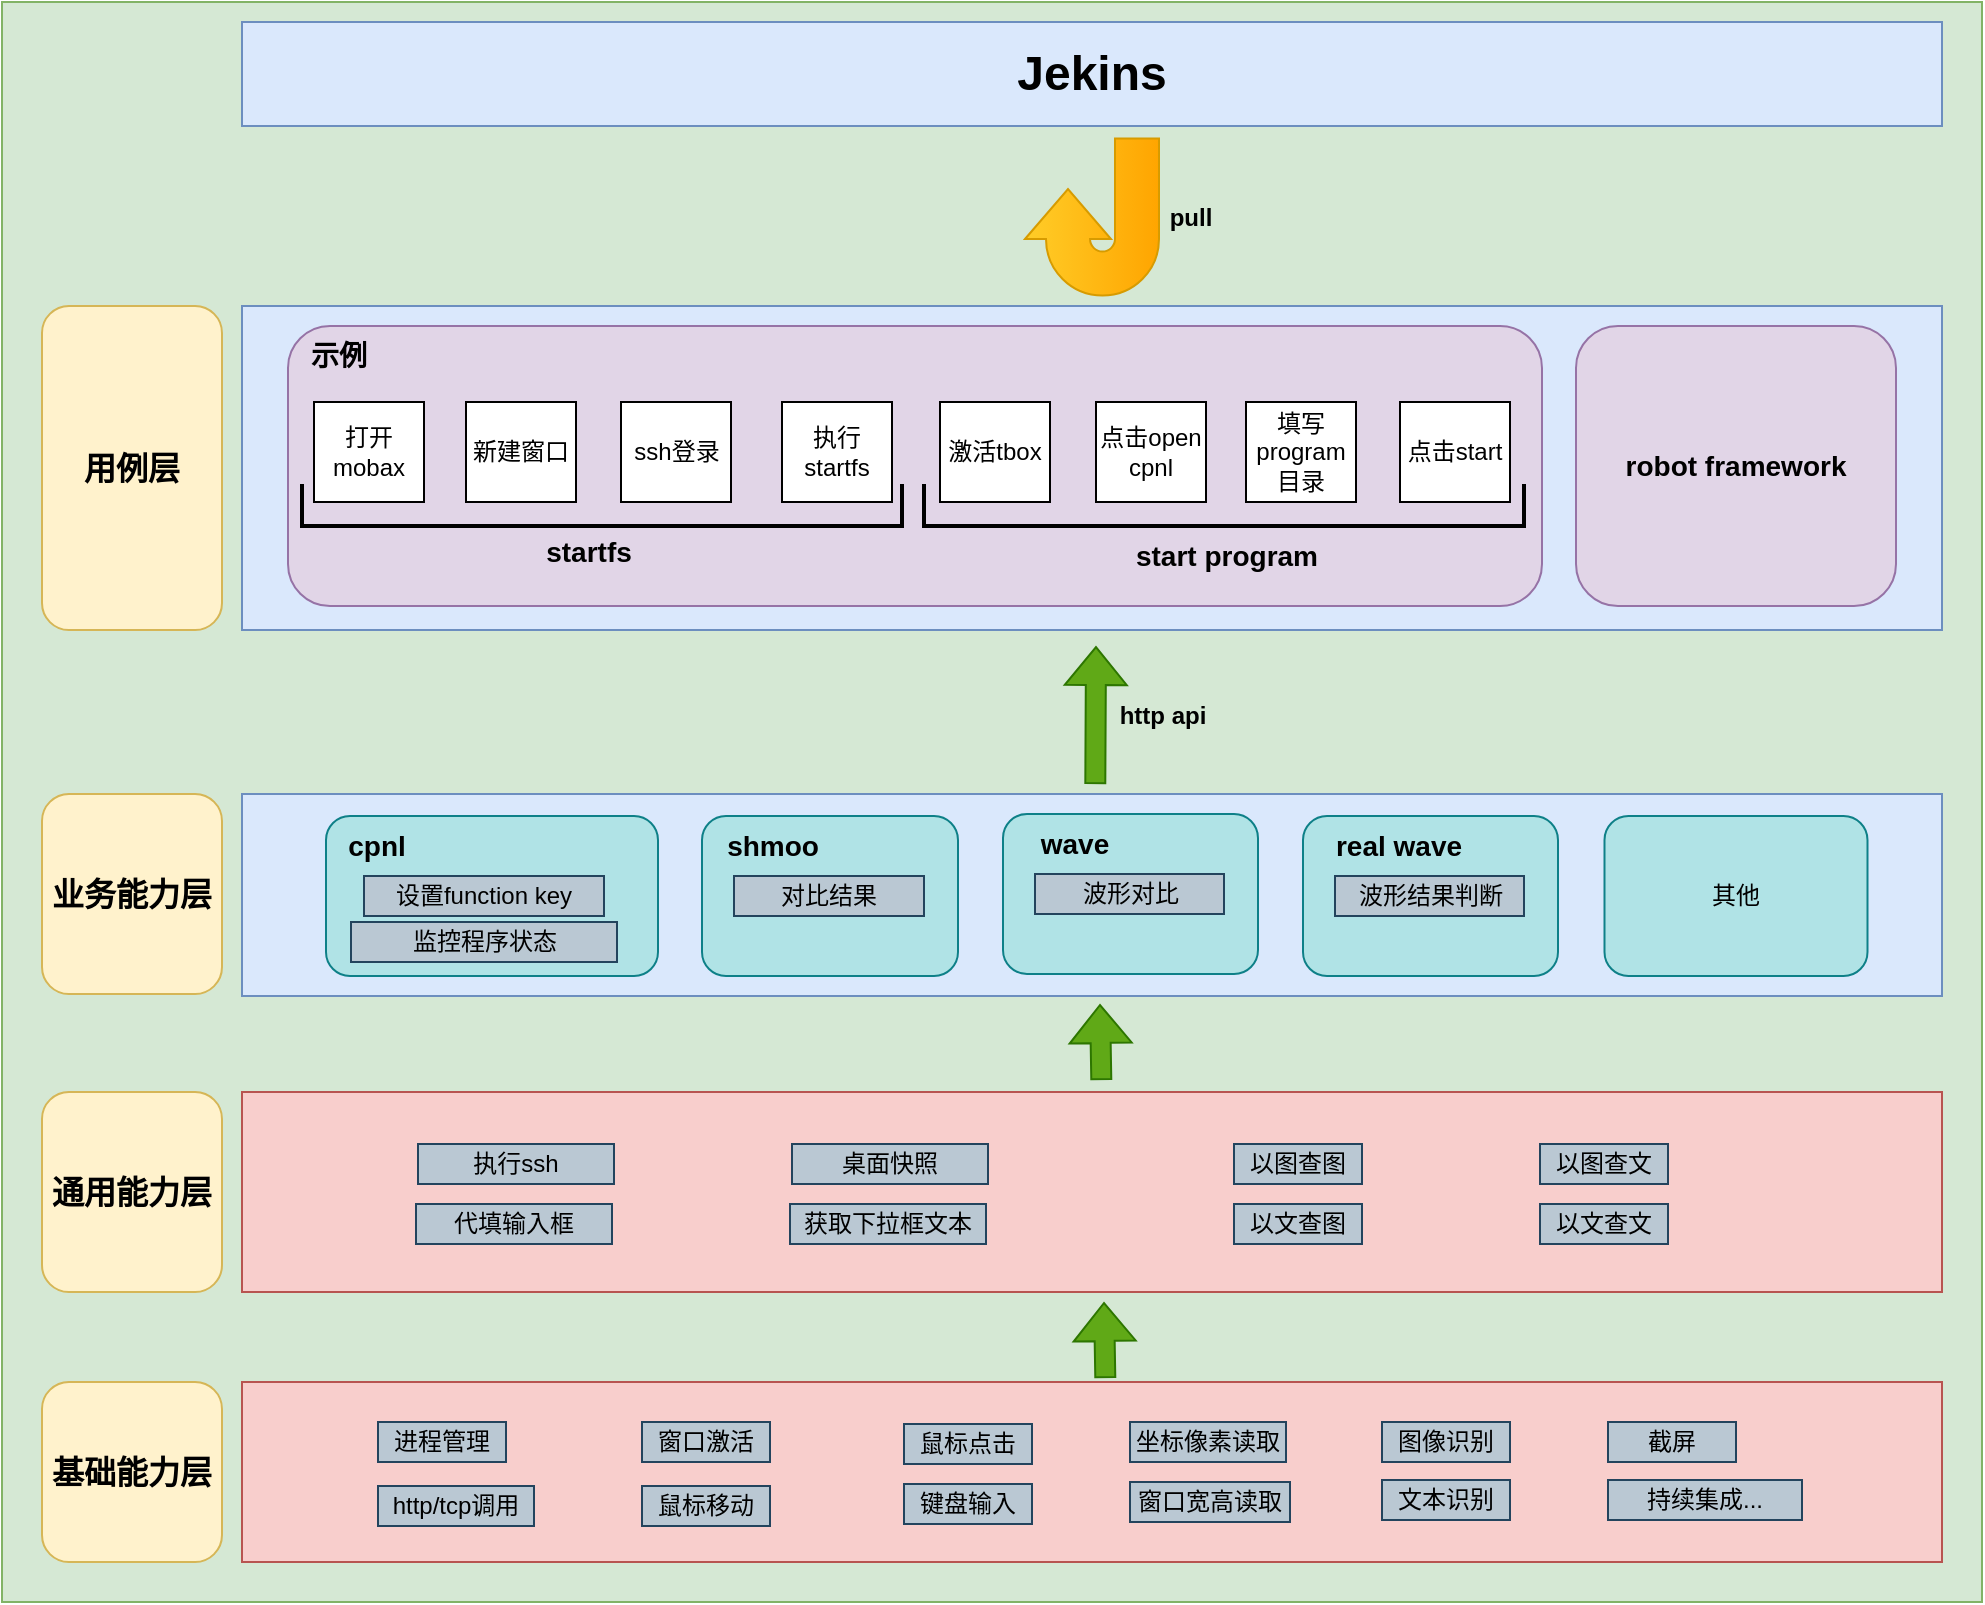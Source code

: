 <mxfile version="26.0.15">
  <diagram name="第 1 页" id="DEmpop7KBxRRByBiiz_0">
    <mxGraphModel dx="1434" dy="814" grid="1" gridSize="10" guides="1" tooltips="1" connect="1" arrows="1" fold="1" page="1" pageScale="1" pageWidth="827" pageHeight="1169" math="0" shadow="0">
      <root>
        <mxCell id="0" />
        <mxCell id="1" parent="0" />
        <mxCell id="naxF8TnlvG9lC6vvGT33-1" value="" style="rounded=0;whiteSpace=wrap;html=1;fillColor=#d5e8d4;strokeColor=#82b366;" parent="1" vertex="1">
          <mxGeometry x="190" y="30" width="990" height="800" as="geometry" />
        </mxCell>
        <mxCell id="naxF8TnlvG9lC6vvGT33-3" value="" style="rounded=0;whiteSpace=wrap;html=1;fillColor=#f8cecc;strokeColor=#b85450;" parent="1" vertex="1">
          <mxGeometry x="310" y="720" width="850" height="90" as="geometry" />
        </mxCell>
        <mxCell id="naxF8TnlvG9lC6vvGT33-2" value="&lt;b&gt;&lt;font style=&quot;font-size: 16px;&quot;&gt;基础能力层&lt;/font&gt;&lt;/b&gt;" style="rounded=1;whiteSpace=wrap;html=1;fillColor=#fff2cc;strokeColor=#d6b656;" parent="1" vertex="1">
          <mxGeometry x="210" y="720" width="90" height="90" as="geometry" />
        </mxCell>
        <mxCell id="naxF8TnlvG9lC6vvGT33-6" value="鼠标点击" style="rounded=0;whiteSpace=wrap;html=1;fillColor=#bac8d3;strokeColor=#23445d;" parent="1" vertex="1">
          <mxGeometry x="641" y="741" width="64" height="20" as="geometry" />
        </mxCell>
        <mxCell id="naxF8TnlvG9lC6vvGT33-7" value="鼠标移动" style="rounded=0;whiteSpace=wrap;html=1;fillColor=#bac8d3;strokeColor=#23445d;" parent="1" vertex="1">
          <mxGeometry x="510" y="772" width="64" height="20" as="geometry" />
        </mxCell>
        <mxCell id="naxF8TnlvG9lC6vvGT33-9" value="键盘输入" style="rounded=0;whiteSpace=wrap;html=1;fillColor=#bac8d3;strokeColor=#23445d;" parent="1" vertex="1">
          <mxGeometry x="641" y="771" width="64" height="20" as="geometry" />
        </mxCell>
        <mxCell id="naxF8TnlvG9lC6vvGT33-11" value="截屏" style="rounded=0;whiteSpace=wrap;html=1;fillColor=#bac8d3;strokeColor=#23445d;" parent="1" vertex="1">
          <mxGeometry x="993" y="740" width="64" height="20" as="geometry" />
        </mxCell>
        <mxCell id="naxF8TnlvG9lC6vvGT33-14" value="进程管理" style="rounded=0;whiteSpace=wrap;html=1;fillColor=#bac8d3;strokeColor=#23445d;" parent="1" vertex="1">
          <mxGeometry x="378" y="740" width="64" height="20" as="geometry" />
        </mxCell>
        <mxCell id="naxF8TnlvG9lC6vvGT33-15" value="窗口激活" style="rounded=0;whiteSpace=wrap;html=1;fillColor=#bac8d3;strokeColor=#23445d;" parent="1" vertex="1">
          <mxGeometry x="510" y="740" width="64" height="20" as="geometry" />
        </mxCell>
        <mxCell id="naxF8TnlvG9lC6vvGT33-16" value="http/tcp调用" style="rounded=0;whiteSpace=wrap;html=1;fillColor=#bac8d3;strokeColor=#23445d;" parent="1" vertex="1">
          <mxGeometry x="378" y="772" width="78" height="20" as="geometry" />
        </mxCell>
        <mxCell id="naxF8TnlvG9lC6vvGT33-18" value="坐标像素读取" style="rounded=0;whiteSpace=wrap;html=1;fillColor=#bac8d3;strokeColor=#23445d;" parent="1" vertex="1">
          <mxGeometry x="754" y="740" width="78" height="20" as="geometry" />
        </mxCell>
        <mxCell id="naxF8TnlvG9lC6vvGT33-20" value="窗口宽高读取" style="rounded=0;whiteSpace=wrap;html=1;fillColor=#bac8d3;strokeColor=#23445d;" parent="1" vertex="1">
          <mxGeometry x="754" y="770" width="80" height="20" as="geometry" />
        </mxCell>
        <mxCell id="naxF8TnlvG9lC6vvGT33-24" value="图像识别" style="rounded=0;whiteSpace=wrap;html=1;fillColor=#bac8d3;strokeColor=#23445d;" parent="1" vertex="1">
          <mxGeometry x="880" y="740" width="64" height="20" as="geometry" />
        </mxCell>
        <mxCell id="naxF8TnlvG9lC6vvGT33-30" value="文本识别" style="rounded=0;whiteSpace=wrap;html=1;fillColor=#bac8d3;strokeColor=#23445d;" parent="1" vertex="1">
          <mxGeometry x="880" y="769" width="64" height="20" as="geometry" />
        </mxCell>
        <mxCell id="naxF8TnlvG9lC6vvGT33-34" value="&lt;b&gt;&lt;font style=&quot;font-size: 16px;&quot;&gt;通用能力层&lt;/font&gt;&lt;/b&gt;" style="rounded=1;whiteSpace=wrap;html=1;fillColor=#fff2cc;strokeColor=#d6b656;" parent="1" vertex="1">
          <mxGeometry x="210" y="575" width="90" height="100" as="geometry" />
        </mxCell>
        <mxCell id="naxF8TnlvG9lC6vvGT33-35" value="" style="rounded=0;whiteSpace=wrap;html=1;fillColor=#f8cecc;strokeColor=#b85450;" parent="1" vertex="1">
          <mxGeometry x="310" y="575" width="850" height="100" as="geometry" />
        </mxCell>
        <mxCell id="naxF8TnlvG9lC6vvGT33-36" value="" style="shape=flexArrow;endArrow=classic;html=1;rounded=0;exitX=0.489;exitY=0.017;exitDx=0;exitDy=0;exitPerimeter=0;fillColor=#60a917;strokeColor=#2D7600;" parent="1" edge="1">
          <mxGeometry width="50" height="50" relative="1" as="geometry">
            <mxPoint x="741.65" y="718.06" as="sourcePoint" />
            <mxPoint x="741" y="680" as="targetPoint" />
          </mxGeometry>
        </mxCell>
        <mxCell id="naxF8TnlvG9lC6vvGT33-38" value="以图查图" style="rounded=0;whiteSpace=wrap;html=1;fillColor=#bac8d3;strokeColor=#23445d;" parent="1" vertex="1">
          <mxGeometry x="806" y="601" width="64" height="20" as="geometry" />
        </mxCell>
        <mxCell id="naxF8TnlvG9lC6vvGT33-39" value="以图查文" style="rounded=0;whiteSpace=wrap;html=1;fillColor=#bac8d3;strokeColor=#23445d;" parent="1" vertex="1">
          <mxGeometry x="959" y="601" width="64" height="20" as="geometry" />
        </mxCell>
        <mxCell id="naxF8TnlvG9lC6vvGT33-41" value="以文查图" style="rounded=0;whiteSpace=wrap;html=1;fillColor=#bac8d3;strokeColor=#23445d;" parent="1" vertex="1">
          <mxGeometry x="806" y="631" width="64" height="20" as="geometry" />
        </mxCell>
        <mxCell id="naxF8TnlvG9lC6vvGT33-43" value="以文查文" style="rounded=0;whiteSpace=wrap;html=1;fillColor=#bac8d3;strokeColor=#23445d;" parent="1" vertex="1">
          <mxGeometry x="959" y="631" width="64" height="20" as="geometry" />
        </mxCell>
        <mxCell id="naxF8TnlvG9lC6vvGT33-46" value="获取下拉框文本" style="rounded=0;whiteSpace=wrap;html=1;fillColor=#bac8d3;strokeColor=#23445d;" parent="1" vertex="1">
          <mxGeometry x="584" y="631" width="98" height="20" as="geometry" />
        </mxCell>
        <mxCell id="naxF8TnlvG9lC6vvGT33-50" value="执行ssh" style="rounded=0;whiteSpace=wrap;html=1;fillColor=#bac8d3;strokeColor=#23445d;" parent="1" vertex="1">
          <mxGeometry x="398" y="601" width="98" height="20" as="geometry" />
        </mxCell>
        <mxCell id="naxF8TnlvG9lC6vvGT33-53" value="桌面快照" style="rounded=0;whiteSpace=wrap;html=1;fillColor=#bac8d3;strokeColor=#23445d;" parent="1" vertex="1">
          <mxGeometry x="585" y="601" width="98" height="20" as="geometry" />
        </mxCell>
        <mxCell id="naxF8TnlvG9lC6vvGT33-55" value="代填输入框" style="rounded=0;whiteSpace=wrap;html=1;fillColor=#bac8d3;strokeColor=#23445d;" parent="1" vertex="1">
          <mxGeometry x="397" y="631" width="98" height="20" as="geometry" />
        </mxCell>
        <mxCell id="naxF8TnlvG9lC6vvGT33-57" value="&lt;b&gt;&lt;font style=&quot;font-size: 16px;&quot;&gt;业务能力层&lt;/font&gt;&lt;/b&gt;" style="rounded=1;whiteSpace=wrap;html=1;fillColor=#fff2cc;strokeColor=#d6b656;" parent="1" vertex="1">
          <mxGeometry x="210" y="426" width="90" height="100" as="geometry" />
        </mxCell>
        <mxCell id="naxF8TnlvG9lC6vvGT33-58" value="" style="shape=flexArrow;endArrow=classic;html=1;rounded=0;exitX=0.489;exitY=0.017;exitDx=0;exitDy=0;exitPerimeter=0;fillColor=#60a917;strokeColor=#2D7600;" parent="1" edge="1">
          <mxGeometry width="50" height="50" relative="1" as="geometry">
            <mxPoint x="739.65" y="569.06" as="sourcePoint" />
            <mxPoint x="739" y="531" as="targetPoint" />
          </mxGeometry>
        </mxCell>
        <mxCell id="naxF8TnlvG9lC6vvGT33-59" value="" style="rounded=0;whiteSpace=wrap;html=1;fillColor=#dae8fc;strokeColor=#6c8ebf;" parent="1" vertex="1">
          <mxGeometry x="310" y="426" width="850" height="101" as="geometry" />
        </mxCell>
        <mxCell id="naxF8TnlvG9lC6vvGT33-60" value="" style="rounded=1;whiteSpace=wrap;html=1;fillColor=#b0e3e6;strokeColor=#0e8088;" parent="1" vertex="1">
          <mxGeometry x="352" y="437" width="166" height="80" as="geometry" />
        </mxCell>
        <mxCell id="naxF8TnlvG9lC6vvGT33-62" value="&lt;b&gt;&lt;font style=&quot;font-size: 14px;&quot;&gt;cpnl&lt;/font&gt;&lt;/b&gt;" style="text;html=1;align=center;verticalAlign=middle;resizable=0;points=[];autosize=1;strokeColor=none;fillColor=none;" parent="1" vertex="1">
          <mxGeometry x="352" y="437" width="50" height="30" as="geometry" />
        </mxCell>
        <mxCell id="naxF8TnlvG9lC6vvGT33-64" value="设置function key" style="rounded=0;whiteSpace=wrap;html=1;fillColor=#bac8d3;strokeColor=#23445d;" parent="1" vertex="1">
          <mxGeometry x="371" y="467" width="120" height="20" as="geometry" />
        </mxCell>
        <mxCell id="naxF8TnlvG9lC6vvGT33-65" value="监控程序状态" style="rounded=0;whiteSpace=wrap;html=1;fillColor=#bac8d3;strokeColor=#23445d;" parent="1" vertex="1">
          <mxGeometry x="364.5" y="490" width="133" height="20" as="geometry" />
        </mxCell>
        <mxCell id="naxF8TnlvG9lC6vvGT33-66" value="" style="rounded=1;whiteSpace=wrap;html=1;fillColor=#b0e3e6;strokeColor=#0e8088;" parent="1" vertex="1">
          <mxGeometry x="540" y="437" width="128" height="80" as="geometry" />
        </mxCell>
        <mxCell id="naxF8TnlvG9lC6vvGT33-68" value="&lt;font style=&quot;font-size: 14px;&quot;&gt;&lt;b&gt;shmoo&lt;/b&gt;&lt;/font&gt;" style="text;html=1;align=center;verticalAlign=middle;resizable=0;points=[];autosize=1;strokeColor=none;fillColor=none;" parent="1" vertex="1">
          <mxGeometry x="540" y="437" width="70" height="30" as="geometry" />
        </mxCell>
        <mxCell id="naxF8TnlvG9lC6vvGT33-71" value="对比结果" style="rounded=0;whiteSpace=wrap;html=1;fillColor=#bac8d3;strokeColor=#23445d;" parent="1" vertex="1">
          <mxGeometry x="556" y="467" width="95" height="20" as="geometry" />
        </mxCell>
        <mxCell id="naxF8TnlvG9lC6vvGT33-75" value="" style="shape=flexArrow;endArrow=classic;html=1;rounded=0;exitX=0.489;exitY=0.017;exitDx=0;exitDy=0;exitPerimeter=0;fillColor=#60a917;strokeColor=#2D7600;" parent="1" edge="1">
          <mxGeometry width="50" height="50" relative="1" as="geometry">
            <mxPoint x="736.65" y="421.06" as="sourcePoint" />
            <mxPoint x="737" y="352" as="targetPoint" />
          </mxGeometry>
        </mxCell>
        <mxCell id="naxF8TnlvG9lC6vvGT33-76" value="&lt;b&gt;http api&lt;/b&gt;" style="text;html=1;align=center;verticalAlign=middle;resizable=0;points=[];autosize=1;strokeColor=none;fillColor=none;" parent="1" vertex="1">
          <mxGeometry x="735" y="372" width="70" height="30" as="geometry" />
        </mxCell>
        <mxCell id="naxF8TnlvG9lC6vvGT33-77" value="&lt;b&gt;&lt;font style=&quot;font-size: 16px;&quot;&gt;用例层&lt;/font&gt;&lt;/b&gt;" style="rounded=1;whiteSpace=wrap;html=1;fillColor=#fff2cc;strokeColor=#d6b656;" parent="1" vertex="1">
          <mxGeometry x="210" y="182" width="90" height="162" as="geometry" />
        </mxCell>
        <mxCell id="naxF8TnlvG9lC6vvGT33-78" value="" style="rounded=0;whiteSpace=wrap;html=1;fillColor=#dae8fc;strokeColor=#6c8ebf;" parent="1" vertex="1">
          <mxGeometry x="310" y="182" width="850" height="162" as="geometry" />
        </mxCell>
        <mxCell id="naxF8TnlvG9lC6vvGT33-79" value="" style="rounded=1;whiteSpace=wrap;html=1;fillColor=#e1d5e7;strokeColor=#9673a6;" parent="1" vertex="1">
          <mxGeometry x="333" y="192" width="627" height="140" as="geometry" />
        </mxCell>
        <mxCell id="naxF8TnlvG9lC6vvGT33-80" value="&lt;b&gt;&lt;font style=&quot;font-size: 14px;&quot;&gt;示例&lt;/font&gt;&lt;/b&gt;" style="text;html=1;align=center;verticalAlign=middle;resizable=0;points=[];autosize=1;strokeColor=none;fillColor=none;" parent="1" vertex="1">
          <mxGeometry x="333" y="192" width="50" height="30" as="geometry" />
        </mxCell>
        <mxCell id="naxF8TnlvG9lC6vvGT33-84" value="打开mobax" style="rounded=0;whiteSpace=wrap;html=1;" parent="1" vertex="1">
          <mxGeometry x="346" y="230" width="55" height="50" as="geometry" />
        </mxCell>
        <mxCell id="naxF8TnlvG9lC6vvGT33-85" value="新建窗口" style="rounded=0;whiteSpace=wrap;html=1;" parent="1" vertex="1">
          <mxGeometry x="422" y="230" width="55" height="50" as="geometry" />
        </mxCell>
        <mxCell id="naxF8TnlvG9lC6vvGT33-86" value="ssh登录" style="rounded=0;whiteSpace=wrap;html=1;" parent="1" vertex="1">
          <mxGeometry x="499.5" y="230" width="55" height="50" as="geometry" />
        </mxCell>
        <mxCell id="naxF8TnlvG9lC6vvGT33-87" value="执行startfs" style="rounded=0;whiteSpace=wrap;html=1;" parent="1" vertex="1">
          <mxGeometry x="580" y="230" width="55" height="50" as="geometry" />
        </mxCell>
        <mxCell id="naxF8TnlvG9lC6vvGT33-90" value="激活tbox" style="rounded=0;whiteSpace=wrap;html=1;" parent="1" vertex="1">
          <mxGeometry x="659" y="230" width="55" height="50" as="geometry" />
        </mxCell>
        <mxCell id="naxF8TnlvG9lC6vvGT33-91" value="点击open cpnl" style="rounded=0;whiteSpace=wrap;html=1;" parent="1" vertex="1">
          <mxGeometry x="737" y="230" width="55" height="50" as="geometry" />
        </mxCell>
        <mxCell id="naxF8TnlvG9lC6vvGT33-92" value="填写program目录" style="rounded=0;whiteSpace=wrap;html=1;" parent="1" vertex="1">
          <mxGeometry x="812" y="230" width="55" height="50" as="geometry" />
        </mxCell>
        <mxCell id="naxF8TnlvG9lC6vvGT33-93" value="点击start" style="rounded=0;whiteSpace=wrap;html=1;" parent="1" vertex="1">
          <mxGeometry x="889" y="230" width="55" height="50" as="geometry" />
        </mxCell>
        <mxCell id="jacO6SnG2mCcmvMMoIc0-2" value="持续集成..." style="rounded=0;whiteSpace=wrap;html=1;fillColor=#bac8d3;strokeColor=#23445d;" vertex="1" parent="1">
          <mxGeometry x="993" y="769" width="97" height="20" as="geometry" />
        </mxCell>
        <mxCell id="jacO6SnG2mCcmvMMoIc0-5" value="其他" style="rounded=1;whiteSpace=wrap;html=1;fillColor=#b0e3e6;strokeColor=#0e8088;" vertex="1" parent="1">
          <mxGeometry x="991.25" y="437" width="131.5" height="80" as="geometry" />
        </mxCell>
        <mxCell id="jacO6SnG2mCcmvMMoIc0-6" value="&lt;b&gt;&lt;font style=&quot;font-size: 14px;&quot;&gt;robot framework&lt;/font&gt;&lt;/b&gt;" style="rounded=1;whiteSpace=wrap;html=1;fillColor=#e1d5e7;strokeColor=#9673a6;" vertex="1" parent="1">
          <mxGeometry x="977" y="192" width="160" height="140" as="geometry" />
        </mxCell>
        <mxCell id="jacO6SnG2mCcmvMMoIc0-9" value="&lt;b&gt;&lt;font style=&quot;font-size: 24px;&quot;&gt;Jekins&lt;/font&gt;&lt;/b&gt;" style="rounded=0;whiteSpace=wrap;html=1;fillColor=#dae8fc;strokeColor=#6c8ebf;" vertex="1" parent="1">
          <mxGeometry x="310" y="40" width="850" height="52" as="geometry" />
        </mxCell>
        <mxCell id="jacO6SnG2mCcmvMMoIc0-10" value="" style="html=1;shadow=0;dashed=0;align=center;verticalAlign=middle;shape=mxgraph.arrows2.uTurnArrow;dy=11;arrowHead=43;dx2=25;rotation=-90;fillColor=#ffcd28;gradientColor=#ffa500;strokeColor=#d79b00;" vertex="1" parent="1">
          <mxGeometry x="695.75" y="104" width="78.5" height="67" as="geometry" />
        </mxCell>
        <mxCell id="jacO6SnG2mCcmvMMoIc0-11" value="&lt;b&gt;pull&lt;/b&gt;" style="text;html=1;align=center;verticalAlign=middle;resizable=0;points=[];autosize=1;strokeColor=none;fillColor=none;" vertex="1" parent="1">
          <mxGeometry x="764" y="122.5" width="40" height="30" as="geometry" />
        </mxCell>
        <mxCell id="jacO6SnG2mCcmvMMoIc0-12" value="" style="rounded=1;whiteSpace=wrap;html=1;fillColor=#b0e3e6;strokeColor=#0e8088;" vertex="1" parent="1">
          <mxGeometry x="690.5" y="436" width="127.5" height="80" as="geometry" />
        </mxCell>
        <mxCell id="jacO6SnG2mCcmvMMoIc0-13" value="&lt;font style=&quot;font-size: 14px;&quot;&gt;&lt;b&gt;wave&lt;/b&gt;&lt;/font&gt;" style="text;html=1;align=center;verticalAlign=middle;resizable=0;points=[];autosize=1;strokeColor=none;fillColor=none;" vertex="1" parent="1">
          <mxGeometry x="695.5" y="436" width="60" height="30" as="geometry" />
        </mxCell>
        <mxCell id="jacO6SnG2mCcmvMMoIc0-14" value="波形对比" style="rounded=0;whiteSpace=wrap;html=1;fillColor=#bac8d3;strokeColor=#23445d;" vertex="1" parent="1">
          <mxGeometry x="706.5" y="466" width="94.5" height="20" as="geometry" />
        </mxCell>
        <mxCell id="jacO6SnG2mCcmvMMoIc0-15" value="" style="rounded=1;whiteSpace=wrap;html=1;fillColor=#b0e3e6;strokeColor=#0e8088;" vertex="1" parent="1">
          <mxGeometry x="840.5" y="437" width="127.5" height="80" as="geometry" />
        </mxCell>
        <mxCell id="jacO6SnG2mCcmvMMoIc0-16" value="&lt;font style=&quot;font-size: 14px;&quot;&gt;&lt;b&gt;real wave&lt;/b&gt;&lt;/font&gt;" style="text;html=1;align=center;verticalAlign=middle;resizable=0;points=[];autosize=1;strokeColor=none;fillColor=none;" vertex="1" parent="1">
          <mxGeometry x="843" y="437" width="90" height="30" as="geometry" />
        </mxCell>
        <mxCell id="jacO6SnG2mCcmvMMoIc0-17" value="波形结果判断" style="rounded=0;whiteSpace=wrap;html=1;fillColor=#bac8d3;strokeColor=#23445d;" vertex="1" parent="1">
          <mxGeometry x="856.5" y="467" width="94.5" height="20" as="geometry" />
        </mxCell>
        <mxCell id="jacO6SnG2mCcmvMMoIc0-18" value="" style="shape=partialRectangle;whiteSpace=wrap;html=1;bottom=1;right=1;left=1;top=0;fillColor=none;routingCenterX=-0.5;strokeWidth=2;" vertex="1" parent="1">
          <mxGeometry x="340" y="272" width="300" height="20" as="geometry" />
        </mxCell>
        <mxCell id="jacO6SnG2mCcmvMMoIc0-19" value="&lt;b&gt;&lt;font style=&quot;font-size: 14px;&quot;&gt;startf&lt;span style=&quot;background-color: transparent; color: light-dark(rgb(0, 0, 0), rgb(255, 255, 255));&quot;&gt;s&lt;/span&gt;&lt;/font&gt;&lt;/b&gt;" style="text;html=1;align=center;verticalAlign=middle;resizable=0;points=[];autosize=1;strokeColor=none;fillColor=none;" vertex="1" parent="1">
          <mxGeometry x="448" y="290" width="70" height="30" as="geometry" />
        </mxCell>
        <mxCell id="jacO6SnG2mCcmvMMoIc0-20" value="" style="shape=partialRectangle;whiteSpace=wrap;html=1;bottom=1;right=1;left=1;top=0;fillColor=none;routingCenterX=-0.5;strokeWidth=2;" vertex="1" parent="1">
          <mxGeometry x="651" y="272" width="300" height="20" as="geometry" />
        </mxCell>
        <mxCell id="jacO6SnG2mCcmvMMoIc0-21" value="&lt;b&gt;&lt;font style=&quot;font-size: 14px;&quot;&gt;start program&lt;/font&gt;&lt;/b&gt;" style="text;html=1;align=center;verticalAlign=middle;resizable=0;points=[];autosize=1;strokeColor=none;fillColor=none;" vertex="1" parent="1">
          <mxGeometry x="746.5" y="292" width="110" height="30" as="geometry" />
        </mxCell>
      </root>
    </mxGraphModel>
  </diagram>
</mxfile>
